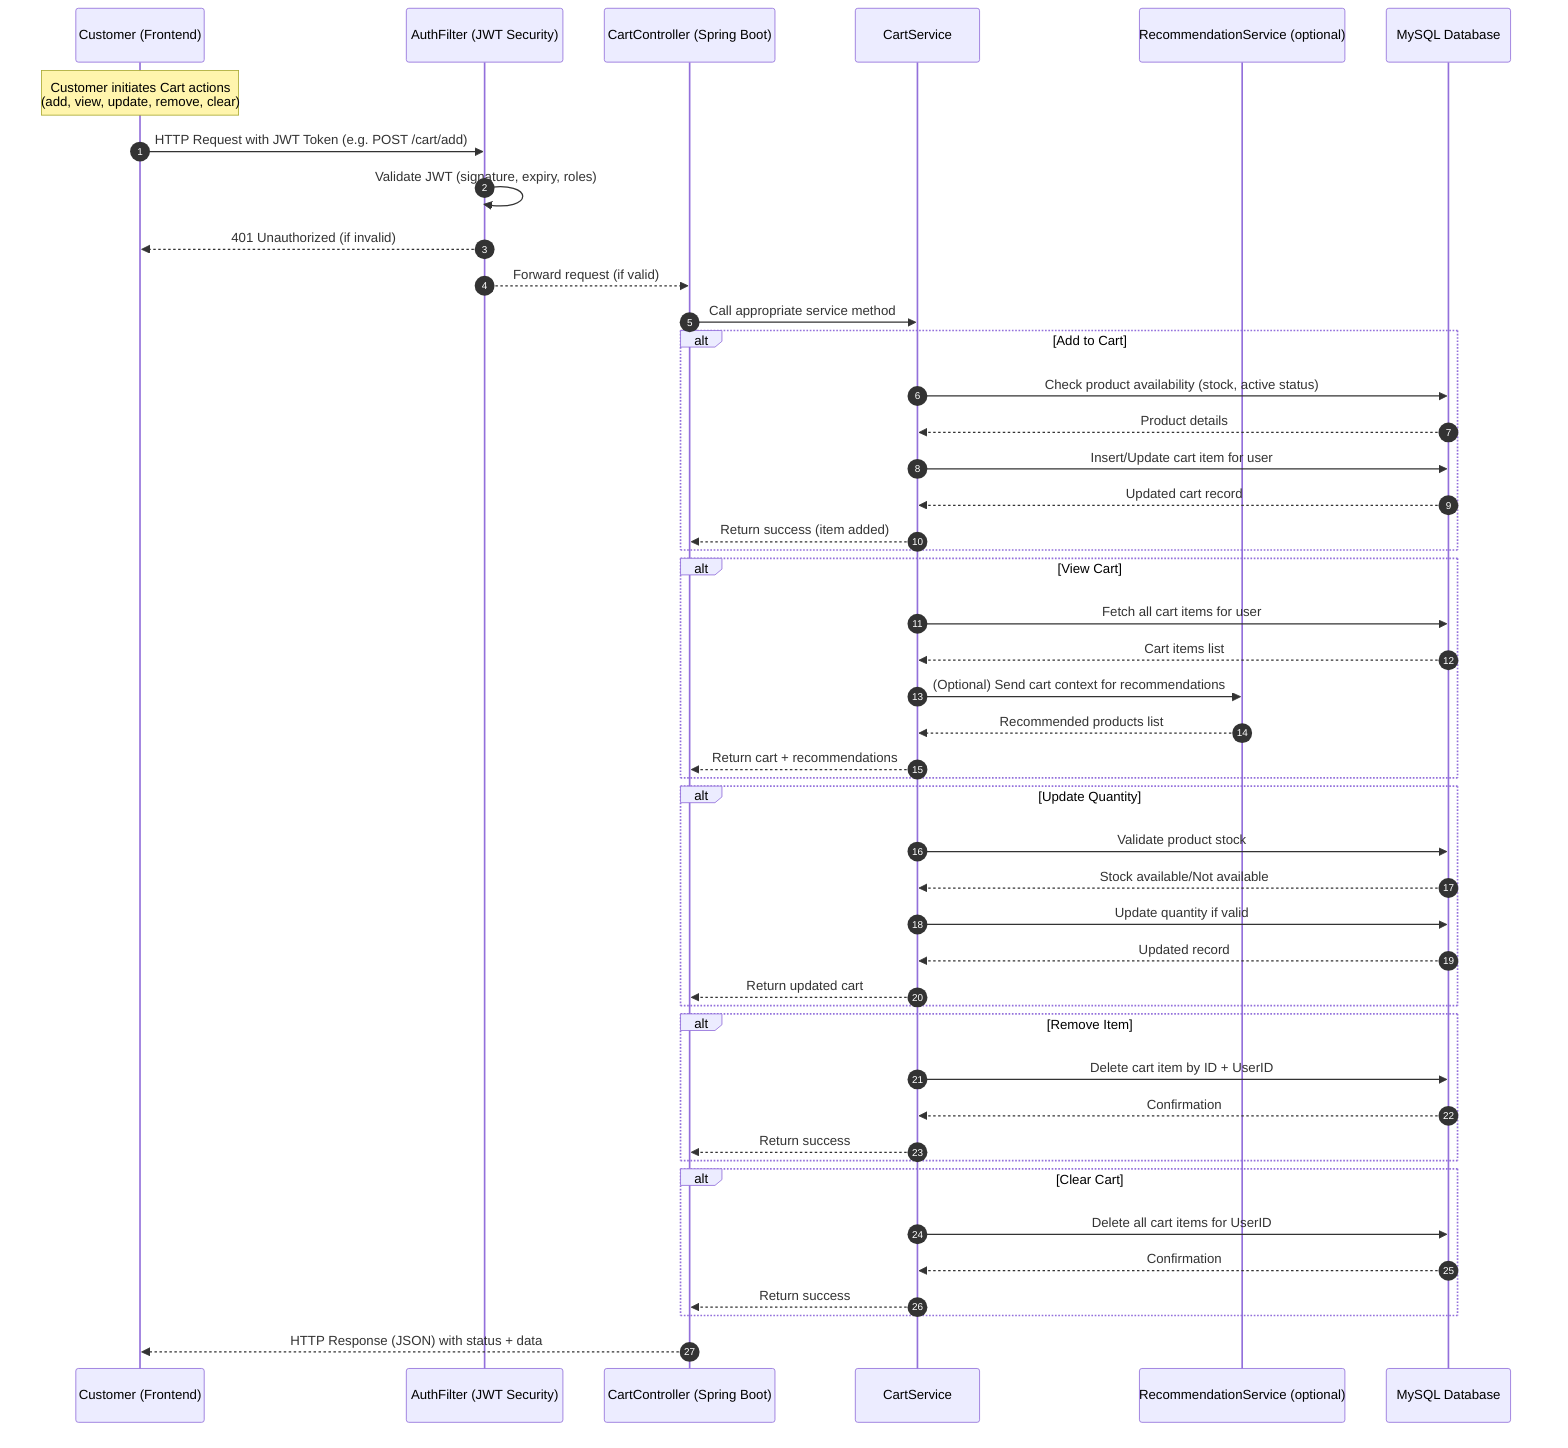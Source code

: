sequenceDiagram
    autonumber
    participant C as Customer (Frontend)
    participant A as AuthFilter (JWT Security)
    participant CC as CartController (Spring Boot)
    participant CS as CartService
    participant R as RecommendationService (optional)
    participant DB as MySQL Database

    Note over C: Customer initiates Cart actions<br>(add, view, update, remove, clear)

    C->>A: HTTP Request with JWT Token (e.g. POST /cart/add)
    A->>A: Validate JWT (signature, expiry, roles)
    A-->>C: 401 Unauthorized (if invalid)
    A-->>CC: Forward request (if valid)

    CC->>CS: Call appropriate service method
    alt Add to Cart
        CS->>DB: Check product availability (stock, active status)
        DB-->>CS: Product details
        CS->>DB: Insert/Update cart item for user
        DB-->>CS: Updated cart record
        CS-->>CC: Return success (item added)
    end

    alt View Cart
        CS->>DB: Fetch all cart items for user
        DB-->>CS: Cart items list
        CS->>R: (Optional) Send cart context for recommendations
        R-->>CS: Recommended products list
        CS-->>CC: Return cart + recommendations
    end

    alt Update Quantity
        CS->>DB: Validate product stock
        DB-->>CS: Stock available/Not available
        CS->>DB: Update quantity if valid
        DB-->>CS: Updated record
        CS-->>CC: Return updated cart
    end

    alt Remove Item
        CS->>DB: Delete cart item by ID + UserID
        DB-->>CS: Confirmation
        CS-->>CC: Return success
    end

    alt Clear Cart
        CS->>DB: Delete all cart items for UserID
        DB-->>CS: Confirmation
        CS-->>CC: Return success
    end

    CC-->>C: HTTP Response (JSON) with status + data